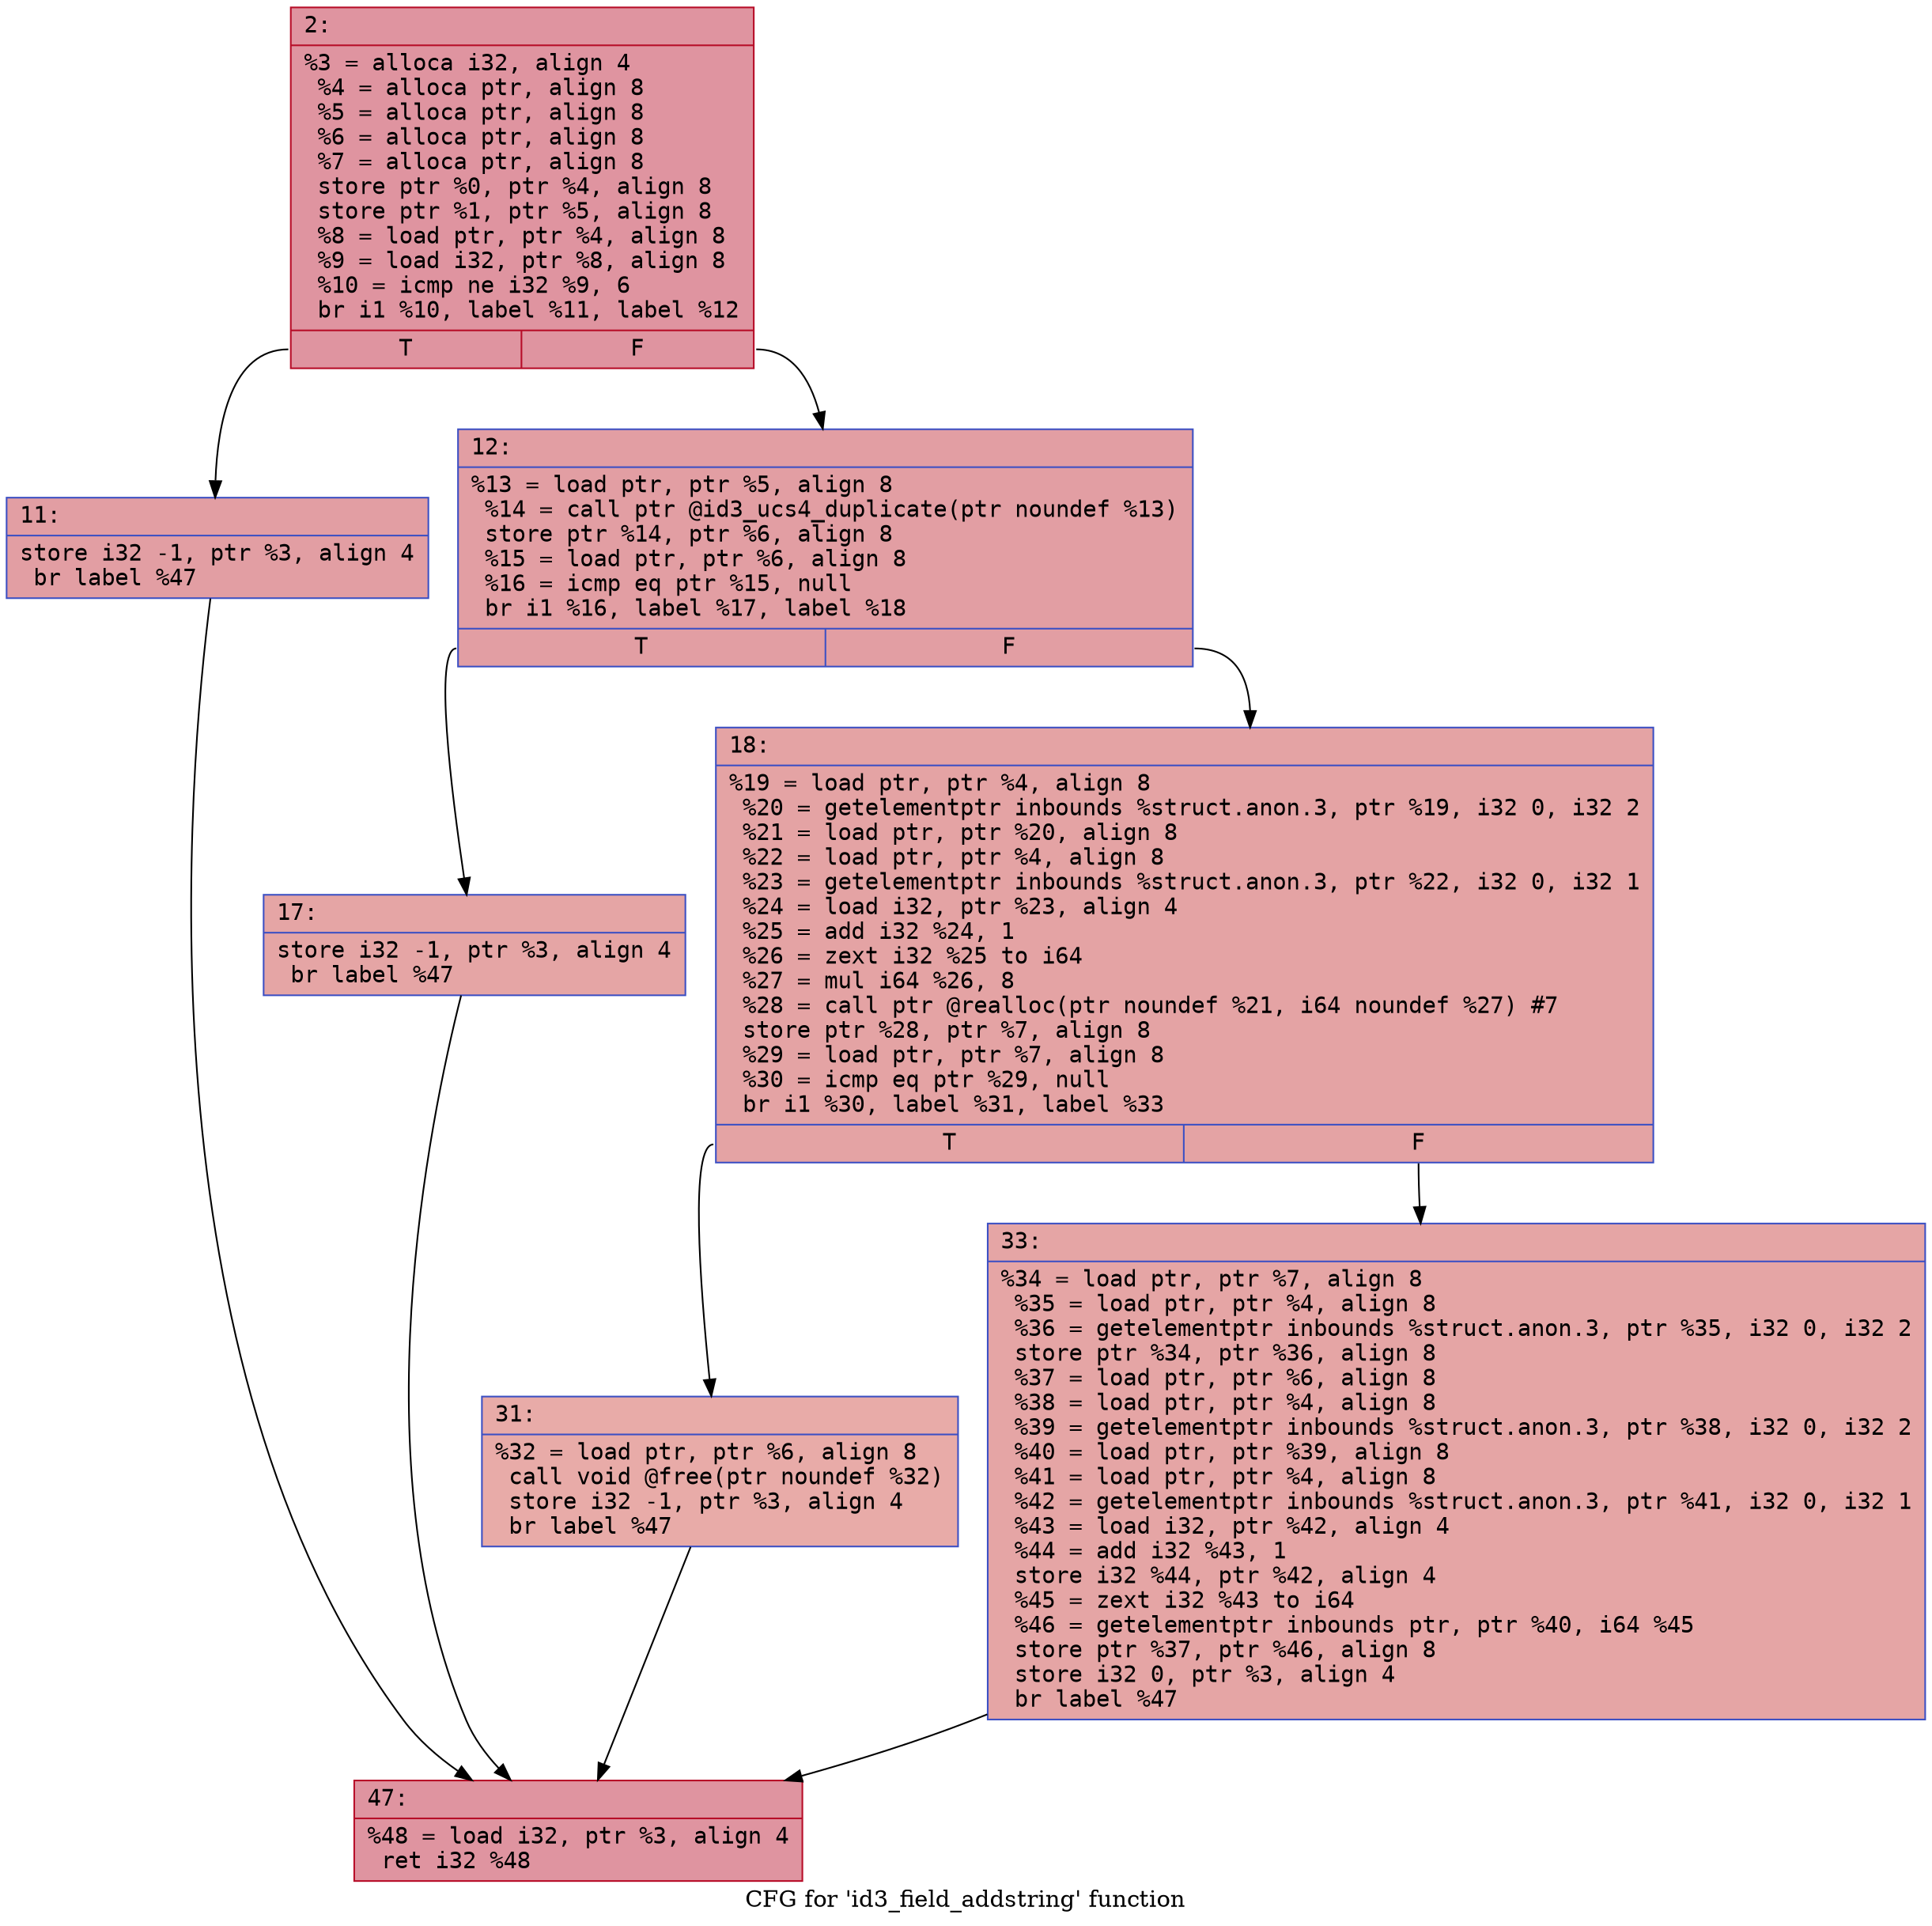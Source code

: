 digraph "CFG for 'id3_field_addstring' function" {
	label="CFG for 'id3_field_addstring' function";

	Node0x600001e52670 [shape=record,color="#b70d28ff", style=filled, fillcolor="#b70d2870" fontname="Courier",label="{2:\l|  %3 = alloca i32, align 4\l  %4 = alloca ptr, align 8\l  %5 = alloca ptr, align 8\l  %6 = alloca ptr, align 8\l  %7 = alloca ptr, align 8\l  store ptr %0, ptr %4, align 8\l  store ptr %1, ptr %5, align 8\l  %8 = load ptr, ptr %4, align 8\l  %9 = load i32, ptr %8, align 8\l  %10 = icmp ne i32 %9, 6\l  br i1 %10, label %11, label %12\l|{<s0>T|<s1>F}}"];
	Node0x600001e52670:s0 -> Node0x600001e526c0[tooltip="2 -> 11\nProbability 50.00%" ];
	Node0x600001e52670:s1 -> Node0x600001e52710[tooltip="2 -> 12\nProbability 50.00%" ];
	Node0x600001e526c0 [shape=record,color="#3d50c3ff", style=filled, fillcolor="#be242e70" fontname="Courier",label="{11:\l|  store i32 -1, ptr %3, align 4\l  br label %47\l}"];
	Node0x600001e526c0 -> Node0x600001e528a0[tooltip="11 -> 47\nProbability 100.00%" ];
	Node0x600001e52710 [shape=record,color="#3d50c3ff", style=filled, fillcolor="#be242e70" fontname="Courier",label="{12:\l|  %13 = load ptr, ptr %5, align 8\l  %14 = call ptr @id3_ucs4_duplicate(ptr noundef %13)\l  store ptr %14, ptr %6, align 8\l  %15 = load ptr, ptr %6, align 8\l  %16 = icmp eq ptr %15, null\l  br i1 %16, label %17, label %18\l|{<s0>T|<s1>F}}"];
	Node0x600001e52710:s0 -> Node0x600001e52760[tooltip="12 -> 17\nProbability 37.50%" ];
	Node0x600001e52710:s1 -> Node0x600001e527b0[tooltip="12 -> 18\nProbability 62.50%" ];
	Node0x600001e52760 [shape=record,color="#3d50c3ff", style=filled, fillcolor="#c5333470" fontname="Courier",label="{17:\l|  store i32 -1, ptr %3, align 4\l  br label %47\l}"];
	Node0x600001e52760 -> Node0x600001e528a0[tooltip="17 -> 47\nProbability 100.00%" ];
	Node0x600001e527b0 [shape=record,color="#3d50c3ff", style=filled, fillcolor="#c32e3170" fontname="Courier",label="{18:\l|  %19 = load ptr, ptr %4, align 8\l  %20 = getelementptr inbounds %struct.anon.3, ptr %19, i32 0, i32 2\l  %21 = load ptr, ptr %20, align 8\l  %22 = load ptr, ptr %4, align 8\l  %23 = getelementptr inbounds %struct.anon.3, ptr %22, i32 0, i32 1\l  %24 = load i32, ptr %23, align 4\l  %25 = add i32 %24, 1\l  %26 = zext i32 %25 to i64\l  %27 = mul i64 %26, 8\l  %28 = call ptr @realloc(ptr noundef %21, i64 noundef %27) #7\l  store ptr %28, ptr %7, align 8\l  %29 = load ptr, ptr %7, align 8\l  %30 = icmp eq ptr %29, null\l  br i1 %30, label %31, label %33\l|{<s0>T|<s1>F}}"];
	Node0x600001e527b0:s0 -> Node0x600001e52800[tooltip="18 -> 31\nProbability 37.50%" ];
	Node0x600001e527b0:s1 -> Node0x600001e52850[tooltip="18 -> 33\nProbability 62.50%" ];
	Node0x600001e52800 [shape=record,color="#3d50c3ff", style=filled, fillcolor="#cc403a70" fontname="Courier",label="{31:\l|  %32 = load ptr, ptr %6, align 8\l  call void @free(ptr noundef %32)\l  store i32 -1, ptr %3, align 4\l  br label %47\l}"];
	Node0x600001e52800 -> Node0x600001e528a0[tooltip="31 -> 47\nProbability 100.00%" ];
	Node0x600001e52850 [shape=record,color="#3d50c3ff", style=filled, fillcolor="#c5333470" fontname="Courier",label="{33:\l|  %34 = load ptr, ptr %7, align 8\l  %35 = load ptr, ptr %4, align 8\l  %36 = getelementptr inbounds %struct.anon.3, ptr %35, i32 0, i32 2\l  store ptr %34, ptr %36, align 8\l  %37 = load ptr, ptr %6, align 8\l  %38 = load ptr, ptr %4, align 8\l  %39 = getelementptr inbounds %struct.anon.3, ptr %38, i32 0, i32 2\l  %40 = load ptr, ptr %39, align 8\l  %41 = load ptr, ptr %4, align 8\l  %42 = getelementptr inbounds %struct.anon.3, ptr %41, i32 0, i32 1\l  %43 = load i32, ptr %42, align 4\l  %44 = add i32 %43, 1\l  store i32 %44, ptr %42, align 4\l  %45 = zext i32 %43 to i64\l  %46 = getelementptr inbounds ptr, ptr %40, i64 %45\l  store ptr %37, ptr %46, align 8\l  store i32 0, ptr %3, align 4\l  br label %47\l}"];
	Node0x600001e52850 -> Node0x600001e528a0[tooltip="33 -> 47\nProbability 100.00%" ];
	Node0x600001e528a0 [shape=record,color="#b70d28ff", style=filled, fillcolor="#b70d2870" fontname="Courier",label="{47:\l|  %48 = load i32, ptr %3, align 4\l  ret i32 %48\l}"];
}
